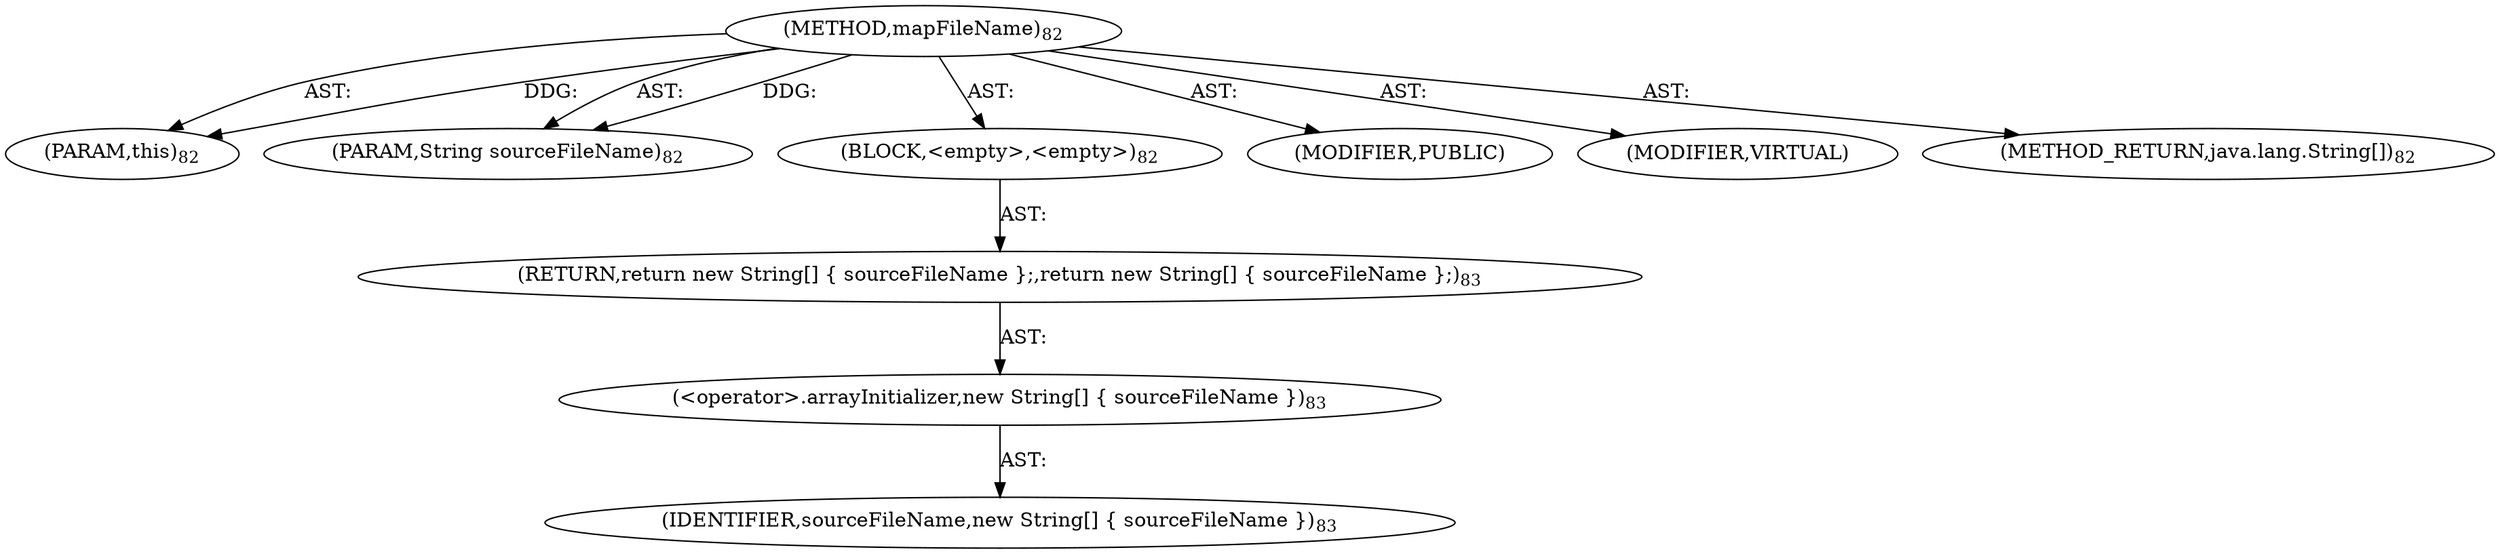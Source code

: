 digraph "mapFileName" {  
"111669149698" [label = <(METHOD,mapFileName)<SUB>82</SUB>> ]
"115964116996" [label = <(PARAM,this)<SUB>82</SUB>> ]
"115964116997" [label = <(PARAM,String sourceFileName)<SUB>82</SUB>> ]
"25769803778" [label = <(BLOCK,&lt;empty&gt;,&lt;empty&gt;)<SUB>82</SUB>> ]
"146028888064" [label = <(RETURN,return new String[] { sourceFileName };,return new String[] { sourceFileName };)<SUB>83</SUB>> ]
"30064771072" [label = <(&lt;operator&gt;.arrayInitializer,new String[] { sourceFileName })<SUB>83</SUB>> ]
"68719476736" [label = <(IDENTIFIER,sourceFileName,new String[] { sourceFileName })<SUB>83</SUB>> ]
"133143986180" [label = <(MODIFIER,PUBLIC)> ]
"133143986181" [label = <(MODIFIER,VIRTUAL)> ]
"128849018882" [label = <(METHOD_RETURN,java.lang.String[])<SUB>82</SUB>> ]
  "111669149698" -> "115964116996"  [ label = "AST: "] 
  "111669149698" -> "115964116997"  [ label = "AST: "] 
  "111669149698" -> "25769803778"  [ label = "AST: "] 
  "111669149698" -> "133143986180"  [ label = "AST: "] 
  "111669149698" -> "133143986181"  [ label = "AST: "] 
  "111669149698" -> "128849018882"  [ label = "AST: "] 
  "25769803778" -> "146028888064"  [ label = "AST: "] 
  "146028888064" -> "30064771072"  [ label = "AST: "] 
  "30064771072" -> "68719476736"  [ label = "AST: "] 
  "111669149698" -> "115964116996"  [ label = "DDG: "] 
  "111669149698" -> "115964116997"  [ label = "DDG: "] 
}
